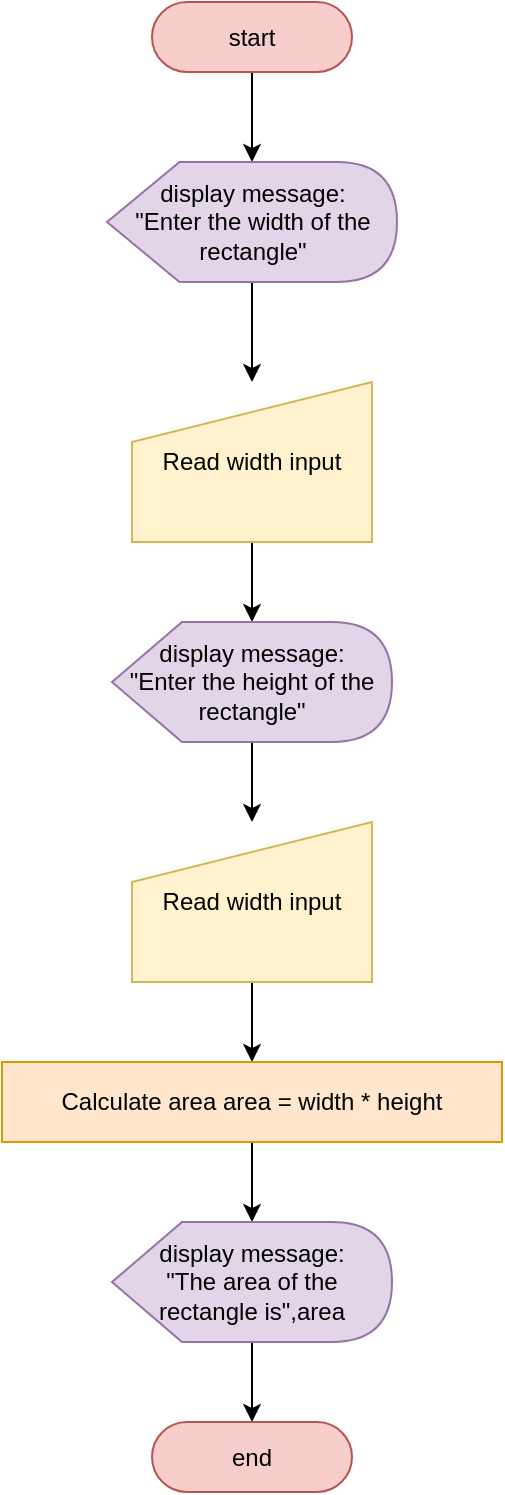 <mxfile>
    <diagram id="cD9vIJyYv0LmncMapjV7" name="Page-1">
        <mxGraphModel dx="413" dy="695" grid="1" gridSize="10" guides="1" tooltips="1" connect="1" arrows="1" fold="1" page="1" pageScale="1" pageWidth="850" pageHeight="1100" math="0" shadow="0">
            <root>
                <mxCell id="0"/>
                <mxCell id="1" parent="0"/>
                <mxCell id="6" value="" style="endArrow=classic;html=1;exitX=0.5;exitY=1;exitDx=0;exitDy=0;exitPerimeter=0;" edge="1" parent="1" target="7">
                    <mxGeometry width="50" height="50" relative="1" as="geometry">
                        <mxPoint x="400" y="90" as="sourcePoint"/>
                        <mxPoint x="400" y="160" as="targetPoint"/>
                    </mxGeometry>
                </mxCell>
                <mxCell id="9" value="" style="edgeStyle=none;html=1;" edge="1" parent="1" source="7" target="8">
                    <mxGeometry relative="1" as="geometry"/>
                </mxCell>
                <mxCell id="7" value="display message:&lt;div&gt;&quot;Enter the width of the&lt;/div&gt;&lt;div&gt;rectangle&quot;&lt;/div&gt;" style="shape=display;whiteSpace=wrap;html=1;fillColor=#e1d5e7;strokeColor=#9673a6;" vertex="1" parent="1">
                    <mxGeometry x="327.5" y="140" width="145" height="60" as="geometry"/>
                </mxCell>
                <mxCell id="12" value="" style="edgeStyle=none;html=1;" edge="1" parent="1" source="8" target="11">
                    <mxGeometry relative="1" as="geometry"/>
                </mxCell>
                <mxCell id="8" value="Read width input" style="shape=manualInput;whiteSpace=wrap;html=1;fillColor=#fff2cc;strokeColor=#d6b656;" vertex="1" parent="1">
                    <mxGeometry x="340" y="250" width="120" height="80" as="geometry"/>
                </mxCell>
                <mxCell id="14" value="" style="edgeStyle=none;html=1;" edge="1" parent="1" source="11" target="13">
                    <mxGeometry relative="1" as="geometry"/>
                </mxCell>
                <mxCell id="11" value="display message:&lt;div&gt;&quot;Enter the height of the&lt;/div&gt;&lt;div&gt;rectangle&quot;&lt;/div&gt;" style="shape=display;whiteSpace=wrap;html=1;fillColor=#e1d5e7;strokeColor=#9673a6;" vertex="1" parent="1">
                    <mxGeometry x="330" y="370" width="140" height="60" as="geometry"/>
                </mxCell>
                <mxCell id="16" value="" style="edgeStyle=none;html=1;" edge="1" parent="1" source="13" target="15">
                    <mxGeometry relative="1" as="geometry"/>
                </mxCell>
                <mxCell id="13" value="Read width input" style="shape=manualInput;whiteSpace=wrap;html=1;fillColor=#fff2cc;strokeColor=#d6b656;" vertex="1" parent="1">
                    <mxGeometry x="340" y="470" width="120" height="80" as="geometry"/>
                </mxCell>
                <mxCell id="18" value="" style="edgeStyle=none;html=1;" edge="1" parent="1" source="15" target="17">
                    <mxGeometry relative="1" as="geometry"/>
                </mxCell>
                <mxCell id="15" value="Calculate area area = width * height" style="rounded=0;whiteSpace=wrap;html=1;fillColor=#ffe6cc;strokeColor=#d79b00;" vertex="1" parent="1">
                    <mxGeometry x="275" y="590" width="250" height="40" as="geometry"/>
                </mxCell>
                <mxCell id="20" value="" style="edgeStyle=none;html=1;" edge="1" parent="1" source="17">
                    <mxGeometry relative="1" as="geometry">
                        <mxPoint x="400" y="770" as="targetPoint"/>
                    </mxGeometry>
                </mxCell>
                <mxCell id="17" value="display message:&lt;div&gt;&quot;The area of the rectangle is&lt;span style=&quot;background-color: transparent;&quot;&gt;&quot;,area&lt;/span&gt;&lt;/div&gt;" style="shape=display;whiteSpace=wrap;html=1;fillColor=#e1d5e7;strokeColor=#9673a6;" vertex="1" parent="1">
                    <mxGeometry x="330" y="670" width="140" height="60" as="geometry"/>
                </mxCell>
                <mxCell id="21" value="start" style="html=1;dashed=0;whiteSpace=wrap;shape=mxgraph.dfd.start;fillColor=#f8cecc;strokeColor=#b85450;" vertex="1" parent="1">
                    <mxGeometry x="350" y="60" width="100" height="35" as="geometry"/>
                </mxCell>
                <mxCell id="22" value="end" style="html=1;dashed=0;whiteSpace=wrap;shape=mxgraph.dfd.start;fillColor=#f8cecc;strokeColor=#b85450;" vertex="1" parent="1">
                    <mxGeometry x="350" y="770" width="100" height="35" as="geometry"/>
                </mxCell>
            </root>
        </mxGraphModel>
    </diagram>
</mxfile>